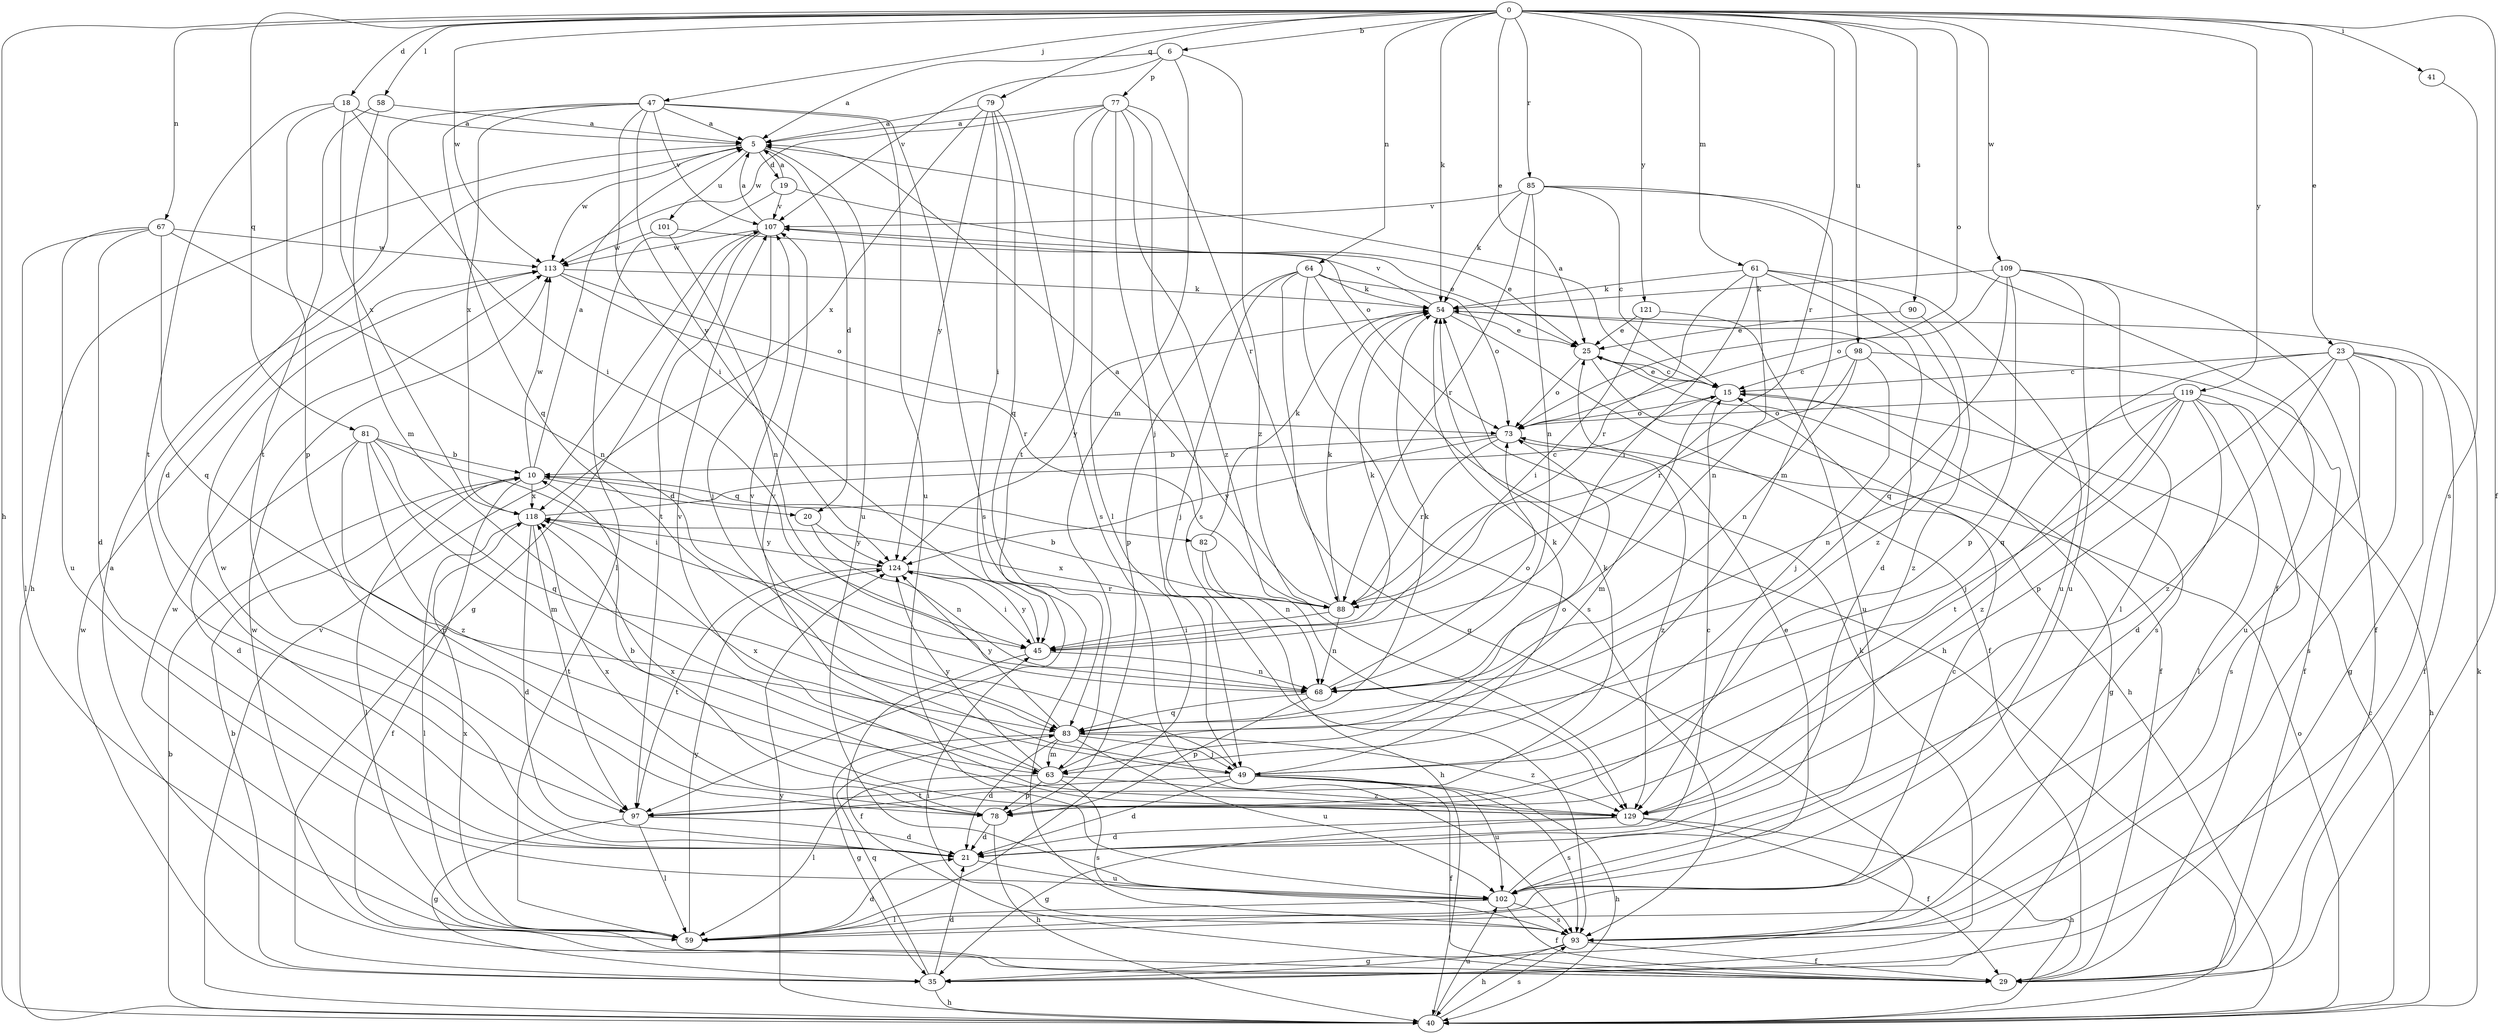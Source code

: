 strict digraph  {
0;
5;
6;
10;
15;
18;
19;
20;
21;
23;
25;
29;
35;
40;
41;
45;
47;
49;
54;
58;
59;
61;
63;
64;
67;
68;
73;
77;
78;
79;
81;
82;
83;
85;
88;
90;
93;
97;
98;
101;
102;
107;
109;
113;
118;
119;
121;
124;
129;
0 -> 6  [label=b];
0 -> 18  [label=d];
0 -> 23  [label=e];
0 -> 25  [label=e];
0 -> 29  [label=f];
0 -> 40  [label=h];
0 -> 41  [label=i];
0 -> 47  [label=j];
0 -> 54  [label=k];
0 -> 58  [label=l];
0 -> 61  [label=m];
0 -> 64  [label=n];
0 -> 67  [label=n];
0 -> 73  [label=o];
0 -> 79  [label=q];
0 -> 81  [label=q];
0 -> 85  [label=r];
0 -> 88  [label=r];
0 -> 90  [label=s];
0 -> 98  [label=u];
0 -> 109  [label=w];
0 -> 113  [label=w];
0 -> 119  [label=y];
0 -> 121  [label=y];
5 -> 19  [label=d];
5 -> 20  [label=d];
5 -> 40  [label=h];
5 -> 101  [label=u];
5 -> 102  [label=u];
5 -> 113  [label=w];
6 -> 5  [label=a];
6 -> 63  [label=m];
6 -> 77  [label=p];
6 -> 107  [label=v];
6 -> 129  [label=z];
10 -> 5  [label=a];
10 -> 20  [label=d];
10 -> 29  [label=f];
10 -> 59  [label=l];
10 -> 82  [label=q];
10 -> 113  [label=w];
10 -> 118  [label=x];
15 -> 5  [label=a];
15 -> 25  [label=e];
15 -> 35  [label=g];
15 -> 63  [label=m];
15 -> 73  [label=o];
18 -> 5  [label=a];
18 -> 45  [label=i];
18 -> 78  [label=p];
18 -> 97  [label=t];
18 -> 118  [label=x];
19 -> 5  [label=a];
19 -> 59  [label=l];
19 -> 73  [label=o];
19 -> 107  [label=v];
20 -> 68  [label=n];
20 -> 124  [label=y];
21 -> 15  [label=c];
21 -> 102  [label=u];
21 -> 113  [label=w];
23 -> 15  [label=c];
23 -> 29  [label=f];
23 -> 35  [label=g];
23 -> 78  [label=p];
23 -> 83  [label=q];
23 -> 93  [label=s];
23 -> 102  [label=u];
23 -> 129  [label=z];
25 -> 15  [label=c];
25 -> 29  [label=f];
25 -> 40  [label=h];
25 -> 73  [label=o];
29 -> 5  [label=a];
29 -> 113  [label=w];
35 -> 10  [label=b];
35 -> 21  [label=d];
35 -> 40  [label=h];
35 -> 54  [label=k];
35 -> 83  [label=q];
35 -> 113  [label=w];
40 -> 10  [label=b];
40 -> 15  [label=c];
40 -> 54  [label=k];
40 -> 73  [label=o];
40 -> 93  [label=s];
40 -> 102  [label=u];
40 -> 107  [label=v];
40 -> 124  [label=y];
41 -> 93  [label=s];
45 -> 29  [label=f];
45 -> 54  [label=k];
45 -> 68  [label=n];
45 -> 124  [label=y];
47 -> 5  [label=a];
47 -> 21  [label=d];
47 -> 45  [label=i];
47 -> 83  [label=q];
47 -> 93  [label=s];
47 -> 102  [label=u];
47 -> 107  [label=v];
47 -> 118  [label=x];
47 -> 124  [label=y];
49 -> 21  [label=d];
49 -> 29  [label=f];
49 -> 40  [label=h];
49 -> 54  [label=k];
49 -> 93  [label=s];
49 -> 97  [label=t];
49 -> 102  [label=u];
49 -> 107  [label=v];
49 -> 118  [label=x];
54 -> 25  [label=e];
54 -> 29  [label=f];
54 -> 93  [label=s];
54 -> 107  [label=v];
54 -> 124  [label=y];
58 -> 5  [label=a];
58 -> 63  [label=m];
58 -> 97  [label=t];
59 -> 15  [label=c];
59 -> 21  [label=d];
59 -> 113  [label=w];
59 -> 118  [label=x];
59 -> 124  [label=y];
61 -> 21  [label=d];
61 -> 45  [label=i];
61 -> 54  [label=k];
61 -> 68  [label=n];
61 -> 88  [label=r];
61 -> 102  [label=u];
61 -> 129  [label=z];
63 -> 59  [label=l];
63 -> 73  [label=o];
63 -> 78  [label=p];
63 -> 93  [label=s];
63 -> 107  [label=v];
63 -> 124  [label=y];
63 -> 129  [label=z];
64 -> 35  [label=g];
64 -> 40  [label=h];
64 -> 49  [label=j];
64 -> 54  [label=k];
64 -> 73  [label=o];
64 -> 78  [label=p];
64 -> 93  [label=s];
67 -> 21  [label=d];
67 -> 59  [label=l];
67 -> 68  [label=n];
67 -> 83  [label=q];
67 -> 102  [label=u];
67 -> 113  [label=w];
68 -> 73  [label=o];
68 -> 78  [label=p];
68 -> 83  [label=q];
73 -> 10  [label=b];
73 -> 88  [label=r];
73 -> 124  [label=y];
73 -> 129  [label=z];
77 -> 5  [label=a];
77 -> 49  [label=j];
77 -> 59  [label=l];
77 -> 88  [label=r];
77 -> 93  [label=s];
77 -> 97  [label=t];
77 -> 113  [label=w];
77 -> 129  [label=z];
78 -> 10  [label=b];
78 -> 21  [label=d];
78 -> 40  [label=h];
78 -> 118  [label=x];
79 -> 5  [label=a];
79 -> 45  [label=i];
79 -> 83  [label=q];
79 -> 93  [label=s];
79 -> 118  [label=x];
79 -> 124  [label=y];
81 -> 10  [label=b];
81 -> 21  [label=d];
81 -> 45  [label=i];
81 -> 63  [label=m];
81 -> 78  [label=p];
81 -> 83  [label=q];
81 -> 129  [label=z];
82 -> 40  [label=h];
82 -> 54  [label=k];
82 -> 68  [label=n];
83 -> 21  [label=d];
83 -> 35  [label=g];
83 -> 49  [label=j];
83 -> 54  [label=k];
83 -> 63  [label=m];
83 -> 102  [label=u];
83 -> 124  [label=y];
83 -> 129  [label=z];
85 -> 15  [label=c];
85 -> 29  [label=f];
85 -> 54  [label=k];
85 -> 63  [label=m];
85 -> 68  [label=n];
85 -> 88  [label=r];
85 -> 107  [label=v];
88 -> 5  [label=a];
88 -> 10  [label=b];
88 -> 45  [label=i];
88 -> 54  [label=k];
88 -> 68  [label=n];
88 -> 118  [label=x];
90 -> 25  [label=e];
90 -> 129  [label=z];
93 -> 29  [label=f];
93 -> 35  [label=g];
93 -> 40  [label=h];
93 -> 45  [label=i];
97 -> 21  [label=d];
97 -> 35  [label=g];
97 -> 54  [label=k];
97 -> 59  [label=l];
98 -> 15  [label=c];
98 -> 29  [label=f];
98 -> 49  [label=j];
98 -> 68  [label=n];
98 -> 88  [label=r];
101 -> 25  [label=e];
101 -> 68  [label=n];
101 -> 113  [label=w];
102 -> 25  [label=e];
102 -> 29  [label=f];
102 -> 59  [label=l];
102 -> 93  [label=s];
107 -> 5  [label=a];
107 -> 25  [label=e];
107 -> 35  [label=g];
107 -> 49  [label=j];
107 -> 97  [label=t];
107 -> 113  [label=w];
109 -> 29  [label=f];
109 -> 54  [label=k];
109 -> 59  [label=l];
109 -> 73  [label=o];
109 -> 78  [label=p];
109 -> 83  [label=q];
109 -> 102  [label=u];
113 -> 54  [label=k];
113 -> 73  [label=o];
113 -> 88  [label=r];
118 -> 15  [label=c];
118 -> 21  [label=d];
118 -> 59  [label=l];
118 -> 97  [label=t];
118 -> 124  [label=y];
119 -> 21  [label=d];
119 -> 40  [label=h];
119 -> 49  [label=j];
119 -> 59  [label=l];
119 -> 68  [label=n];
119 -> 73  [label=o];
119 -> 93  [label=s];
119 -> 97  [label=t];
119 -> 129  [label=z];
121 -> 25  [label=e];
121 -> 45  [label=i];
121 -> 102  [label=u];
124 -> 45  [label=i];
124 -> 88  [label=r];
124 -> 97  [label=t];
129 -> 21  [label=d];
129 -> 29  [label=f];
129 -> 35  [label=g];
129 -> 40  [label=h];
129 -> 107  [label=v];
129 -> 118  [label=x];
}
